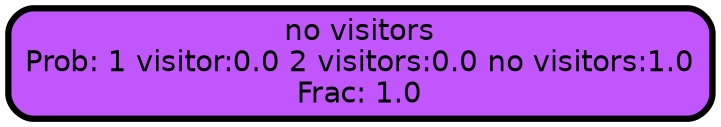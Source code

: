 graph Tree {
node [shape=box, style="filled, rounded",color="black",penwidth="3",fontcolor="black",                 fontname=helvetica] ;
graph [ranksep="0 equally", splines=straight,                 bgcolor=transparent, dpi=200] ;
edge [fontname=helvetica, color=black] ;
0 [label="no visitors
Prob: 1 visitor:0.0 2 visitors:0.0 no visitors:1.0
Frac: 1.0", fillcolor="#c156fd"] ;
{rank = same;}}